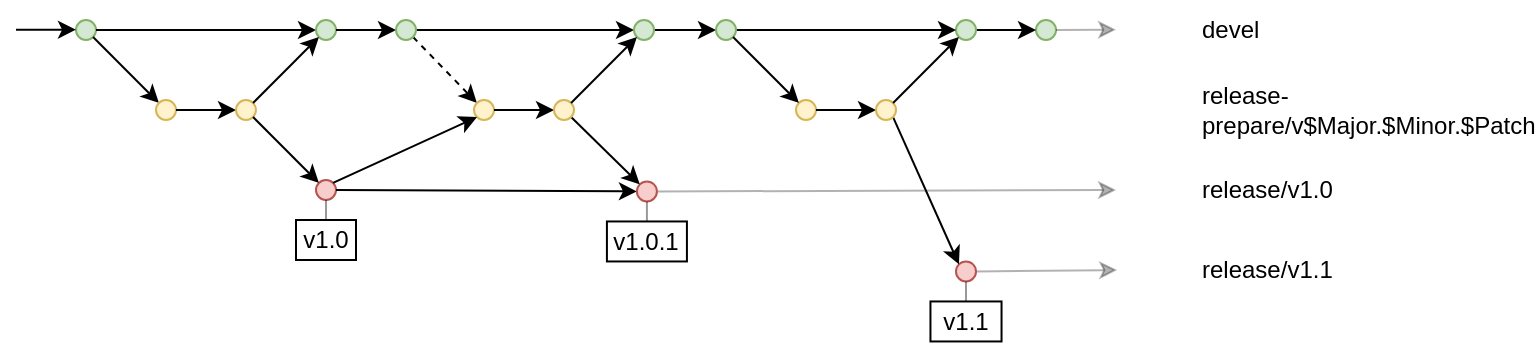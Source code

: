 <mxfile version="22.1.8" type="device">
  <diagram name="Page-1" id="Mk6yh0I7Yg1ter9-D5bk">
    <mxGraphModel dx="665" dy="374" grid="1" gridSize="10" guides="1" tooltips="1" connect="1" arrows="1" fold="1" page="1" pageScale="1" pageWidth="827" pageHeight="1169" background="#ffffff" math="0" shadow="0">
      <root>
        <mxCell id="0" />
        <mxCell id="1" parent="0" />
        <mxCell id="clNDpagBkAwe7nPtnSpp-1" value="" style="ellipse;whiteSpace=wrap;html=1;aspect=fixed;fillColor=#d5e8d4;strokeColor=#82b366;" parent="1" vertex="1">
          <mxGeometry x="80" y="320" width="10" height="10" as="geometry" />
        </mxCell>
        <mxCell id="clNDpagBkAwe7nPtnSpp-3" value="" style="endArrow=classic;html=1;rounded=0;exitX=1;exitY=0.5;exitDx=0;exitDy=0;entryX=0;entryY=0.5;entryDx=0;entryDy=0;" parent="1" source="clNDpagBkAwe7nPtnSpp-1" target="clNDpagBkAwe7nPtnSpp-6" edge="1">
          <mxGeometry width="50" height="50" relative="1" as="geometry">
            <mxPoint x="390" y="680" as="sourcePoint" />
            <mxPoint x="120" y="325" as="targetPoint" />
          </mxGeometry>
        </mxCell>
        <mxCell id="clNDpagBkAwe7nPtnSpp-6" value="" style="ellipse;whiteSpace=wrap;html=1;aspect=fixed;fillColor=#d5e8d4;strokeColor=#82b366;" parent="1" vertex="1">
          <mxGeometry x="200" y="320" width="10" height="10" as="geometry" />
        </mxCell>
        <mxCell id="clNDpagBkAwe7nPtnSpp-16" value="" style="endArrow=classic;html=1;rounded=0;exitX=1;exitY=0.5;exitDx=0;exitDy=0;entryX=0;entryY=0.5;entryDx=0;entryDy=0;" parent="1" edge="1">
          <mxGeometry width="50" height="50" relative="1" as="geometry">
            <mxPoint x="50" y="324.86" as="sourcePoint" />
            <mxPoint x="80" y="324.86" as="targetPoint" />
          </mxGeometry>
        </mxCell>
        <mxCell id="clNDpagBkAwe7nPtnSpp-17" value="" style="ellipse;whiteSpace=wrap;html=1;aspect=fixed;fillColor=#f8cecc;strokeColor=#b85450;" parent="1" vertex="1">
          <mxGeometry x="200" y="400" width="10" height="10" as="geometry" />
        </mxCell>
        <mxCell id="clNDpagBkAwe7nPtnSpp-21" value="v1.0" style="rounded=0;whiteSpace=wrap;html=1;" parent="1" vertex="1">
          <mxGeometry x="190" y="420" width="30" height="20" as="geometry" />
        </mxCell>
        <mxCell id="clNDpagBkAwe7nPtnSpp-22" value="" style="endArrow=none;html=1;rounded=0;exitX=0.5;exitY=1;exitDx=0;exitDy=0;opacity=40;" parent="1" source="clNDpagBkAwe7nPtnSpp-17" edge="1">
          <mxGeometry width="50" height="50" relative="1" as="geometry">
            <mxPoint x="205" y="450" as="sourcePoint" />
            <mxPoint x="205" y="420" as="targetPoint" />
          </mxGeometry>
        </mxCell>
        <mxCell id="clNDpagBkAwe7nPtnSpp-31" value="&lt;div&gt;devel&lt;/div&gt;" style="text;html=1;strokeColor=none;fillColor=none;align=left;verticalAlign=middle;whiteSpace=wrap;rounded=0;" parent="1" vertex="1">
          <mxGeometry x="640.54" y="310" width="60" height="30" as="geometry" />
        </mxCell>
        <mxCell id="clNDpagBkAwe7nPtnSpp-32" value="release/v1.0" style="text;html=1;strokeColor=none;fillColor=none;align=left;verticalAlign=middle;whiteSpace=wrap;rounded=0;" parent="1" vertex="1">
          <mxGeometry x="640.54" y="390" width="70" height="30" as="geometry" />
        </mxCell>
        <mxCell id="clNDpagBkAwe7nPtnSpp-35" value="" style="endArrow=classic;html=1;rounded=0;exitX=1;exitY=0.5;exitDx=0;exitDy=0;opacity=30;endFill=1;" parent="1" source="clNDpagBkAwe7nPtnSpp-51" edge="1">
          <mxGeometry width="50" height="50" relative="1" as="geometry">
            <mxPoint x="289" y="404.83" as="sourcePoint" />
            <mxPoint x="600" y="405" as="targetPoint" />
          </mxGeometry>
        </mxCell>
        <mxCell id="clNDpagBkAwe7nPtnSpp-41" value="" style="endArrow=classic;html=1;rounded=0;entryX=0;entryY=0;entryDx=0;entryDy=0;exitX=1;exitY=1;exitDx=0;exitDy=0;" parent="1" source="clNDpagBkAwe7nPtnSpp-1" target="BKJqnO9p7tOJYiJ99nwM-1" edge="1">
          <mxGeometry width="50" height="50" relative="1" as="geometry">
            <mxPoint x="190" y="440" as="sourcePoint" />
            <mxPoint x="240" y="390" as="targetPoint" />
          </mxGeometry>
        </mxCell>
        <mxCell id="clNDpagBkAwe7nPtnSpp-43" value="" style="endArrow=classic;html=1;rounded=0;exitX=1;exitY=0.5;exitDx=0;exitDy=0;entryX=0;entryY=0.5;entryDx=0;entryDy=0;" parent="1" source="clNDpagBkAwe7nPtnSpp-57" target="clNDpagBkAwe7nPtnSpp-44" edge="1">
          <mxGeometry width="50" height="50" relative="1" as="geometry">
            <mxPoint x="210" y="325" as="sourcePoint" />
            <mxPoint x="240" y="325" as="targetPoint" />
          </mxGeometry>
        </mxCell>
        <mxCell id="clNDpagBkAwe7nPtnSpp-79" value="" style="edgeStyle=orthogonalEdgeStyle;rounded=0;orthogonalLoop=1;jettySize=auto;html=1;" parent="1" source="clNDpagBkAwe7nPtnSpp-44" target="clNDpagBkAwe7nPtnSpp-77" edge="1">
          <mxGeometry relative="1" as="geometry" />
        </mxCell>
        <mxCell id="clNDpagBkAwe7nPtnSpp-44" value="" style="ellipse;whiteSpace=wrap;html=1;aspect=fixed;fillColor=#d5e8d4;strokeColor=#82b366;" parent="1" vertex="1">
          <mxGeometry x="359" y="320" width="10" height="10" as="geometry" />
        </mxCell>
        <mxCell id="clNDpagBkAwe7nPtnSpp-45" value="" style="endArrow=classic;html=1;rounded=0;entryX=0;entryY=0;entryDx=0;entryDy=0;exitX=1;exitY=1;exitDx=0;exitDy=0;dashed=1;" parent="1" source="clNDpagBkAwe7nPtnSpp-57" target="BKJqnO9p7tOJYiJ99nwM-4" edge="1">
          <mxGeometry width="50" height="50" relative="1" as="geometry">
            <mxPoint x="209" y="340" as="sourcePoint" />
            <mxPoint x="380" y="351" as="targetPoint" />
          </mxGeometry>
        </mxCell>
        <mxCell id="clNDpagBkAwe7nPtnSpp-52" value="" style="endArrow=classic;html=1;rounded=0;exitX=1;exitY=0.5;exitDx=0;exitDy=0;endFill=1;" parent="1" source="clNDpagBkAwe7nPtnSpp-17" target="clNDpagBkAwe7nPtnSpp-51" edge="1">
          <mxGeometry width="50" height="50" relative="1" as="geometry">
            <mxPoint x="210" y="405" as="sourcePoint" />
            <mxPoint x="320" y="405" as="targetPoint" />
          </mxGeometry>
        </mxCell>
        <mxCell id="clNDpagBkAwe7nPtnSpp-51" value="" style="ellipse;whiteSpace=wrap;html=1;aspect=fixed;fillColor=#f8cecc;strokeColor=#b85450;" parent="1" vertex="1">
          <mxGeometry x="360.46" y="400.73" width="10" height="10" as="geometry" />
        </mxCell>
        <mxCell id="clNDpagBkAwe7nPtnSpp-53" value="" style="endArrow=classic;html=1;rounded=0;entryX=0;entryY=0;entryDx=0;entryDy=0;exitX=1;exitY=1;exitDx=0;exitDy=0;" parent="1" source="BKJqnO9p7tOJYiJ99nwM-6" target="clNDpagBkAwe7nPtnSpp-51" edge="1">
          <mxGeometry width="50" height="50" relative="1" as="geometry">
            <mxPoint x="328.996" y="329.266" as="sourcePoint" />
            <mxPoint x="320.46" y="360.73" as="targetPoint" />
          </mxGeometry>
        </mxCell>
        <mxCell id="clNDpagBkAwe7nPtnSpp-54" value="v1.0.1" style="rounded=0;whiteSpace=wrap;html=1;" parent="1" vertex="1">
          <mxGeometry x="345.46" y="420.73" width="40" height="20" as="geometry" />
        </mxCell>
        <mxCell id="clNDpagBkAwe7nPtnSpp-55" value="" style="endArrow=none;html=1;rounded=0;exitX=0.5;exitY=1;exitDx=0;exitDy=0;opacity=40;" parent="1" edge="1">
          <mxGeometry width="50" height="50" relative="1" as="geometry">
            <mxPoint x="365.46" y="410.73" as="sourcePoint" />
            <mxPoint x="365.46" y="420.73" as="targetPoint" />
          </mxGeometry>
        </mxCell>
        <mxCell id="clNDpagBkAwe7nPtnSpp-56" value="release-prepare/v$Major.$Minor.$Patch" style="text;html=1;strokeColor=none;fillColor=none;align=left;verticalAlign=middle;whiteSpace=wrap;rounded=0;" parent="1" vertex="1">
          <mxGeometry x="640.54" y="350" width="89.46" height="30" as="geometry" />
        </mxCell>
        <mxCell id="clNDpagBkAwe7nPtnSpp-58" value="" style="endArrow=classic;html=1;rounded=0;exitX=1;exitY=0.5;exitDx=0;exitDy=0;entryX=0;entryY=0.5;entryDx=0;entryDy=0;" parent="1" source="clNDpagBkAwe7nPtnSpp-6" target="clNDpagBkAwe7nPtnSpp-57" edge="1">
          <mxGeometry width="50" height="50" relative="1" as="geometry">
            <mxPoint x="210" y="325" as="sourcePoint" />
            <mxPoint x="359" y="325" as="targetPoint" />
          </mxGeometry>
        </mxCell>
        <mxCell id="clNDpagBkAwe7nPtnSpp-57" value="" style="ellipse;whiteSpace=wrap;html=1;aspect=fixed;fillColor=#d5e8d4;strokeColor=#82b366;" parent="1" vertex="1">
          <mxGeometry x="240" y="320" width="10" height="10" as="geometry" />
        </mxCell>
        <mxCell id="clNDpagBkAwe7nPtnSpp-60" value="" style="ellipse;whiteSpace=wrap;html=1;aspect=fixed;fillColor=#d5e8d4;strokeColor=#82b366;" parent="1" vertex="1">
          <mxGeometry x="560" y="320" width="10" height="10" as="geometry" />
        </mxCell>
        <mxCell id="clNDpagBkAwe7nPtnSpp-61" value="" style="endArrow=classic;html=1;rounded=0;exitX=1;exitY=0.5;exitDx=0;exitDy=0;entryX=0;entryY=0.5;entryDx=0;entryDy=0;" parent="1" target="clNDpagBkAwe7nPtnSpp-60" edge="1">
          <mxGeometry width="50" height="50" relative="1" as="geometry">
            <mxPoint x="530" y="325" as="sourcePoint" />
            <mxPoint x="880" y="631" as="targetPoint" />
          </mxGeometry>
        </mxCell>
        <mxCell id="clNDpagBkAwe7nPtnSpp-62" value="" style="endArrow=classic;html=1;rounded=0;exitX=1;exitY=0.5;exitDx=0;exitDy=0;opacity=30;endFill=1;" parent="1" source="clNDpagBkAwe7nPtnSpp-71" edge="1">
          <mxGeometry width="50" height="50" relative="1" as="geometry">
            <mxPoint x="450" y="444.83" as="sourcePoint" />
            <mxPoint x="600.54" y="445" as="targetPoint" />
          </mxGeometry>
        </mxCell>
        <mxCell id="clNDpagBkAwe7nPtnSpp-63" value="" style="endArrow=classic;html=1;rounded=0;exitX=1;exitY=0.5;exitDx=0;exitDy=0;opacity=30;" parent="1" source="clNDpagBkAwe7nPtnSpp-60" edge="1">
          <mxGeometry width="50" height="50" relative="1" as="geometry">
            <mxPoint x="530" y="324.83" as="sourcePoint" />
            <mxPoint x="600" y="324.83" as="targetPoint" />
          </mxGeometry>
        </mxCell>
        <mxCell id="clNDpagBkAwe7nPtnSpp-65" value="" style="ellipse;whiteSpace=wrap;html=1;aspect=fixed;fillColor=#d5e8d4;strokeColor=#82b366;" parent="1" vertex="1">
          <mxGeometry x="520" y="320" width="10" height="10" as="geometry" />
        </mxCell>
        <mxCell id="clNDpagBkAwe7nPtnSpp-71" value="" style="ellipse;whiteSpace=wrap;html=1;aspect=fixed;fillColor=#f8cecc;strokeColor=#b85450;" parent="1" vertex="1">
          <mxGeometry x="520" y="440.73" width="10" height="10" as="geometry" />
        </mxCell>
        <mxCell id="clNDpagBkAwe7nPtnSpp-72" value="" style="endArrow=classic;html=1;rounded=0;entryX=0;entryY=0;entryDx=0;entryDy=0;exitX=1;exitY=1;exitDx=0;exitDy=0;" parent="1" source="BKJqnO9p7tOJYiJ99nwM-9" target="clNDpagBkAwe7nPtnSpp-71" edge="1">
          <mxGeometry width="50" height="50" relative="1" as="geometry">
            <mxPoint x="388.54" y="410" as="sourcePoint" />
            <mxPoint x="438.54" y="360" as="targetPoint" />
          </mxGeometry>
        </mxCell>
        <mxCell id="clNDpagBkAwe7nPtnSpp-73" value="&lt;div&gt;v1.1&lt;/div&gt;" style="rounded=0;whiteSpace=wrap;html=1;" parent="1" vertex="1">
          <mxGeometry x="507.23" y="460.73" width="35.54" height="20" as="geometry" />
        </mxCell>
        <mxCell id="clNDpagBkAwe7nPtnSpp-74" value="" style="endArrow=none;html=1;rounded=0;exitX=0.5;exitY=1;exitDx=0;exitDy=0;opacity=40;" parent="1" source="clNDpagBkAwe7nPtnSpp-71" edge="1">
          <mxGeometry width="50" height="50" relative="1" as="geometry">
            <mxPoint x="525" y="450.73" as="sourcePoint" />
            <mxPoint x="525" y="460.73" as="targetPoint" />
          </mxGeometry>
        </mxCell>
        <mxCell id="clNDpagBkAwe7nPtnSpp-76" value="release/v1.1" style="text;html=1;strokeColor=none;fillColor=none;align=left;verticalAlign=middle;whiteSpace=wrap;rounded=0;" parent="1" vertex="1">
          <mxGeometry x="640.54" y="430" width="70" height="30" as="geometry" />
        </mxCell>
        <mxCell id="clNDpagBkAwe7nPtnSpp-80" value="" style="edgeStyle=orthogonalEdgeStyle;rounded=0;orthogonalLoop=1;jettySize=auto;html=1;entryX=0;entryY=0.5;entryDx=0;entryDy=0;" parent="1" source="clNDpagBkAwe7nPtnSpp-77" target="clNDpagBkAwe7nPtnSpp-65" edge="1">
          <mxGeometry relative="1" as="geometry" />
        </mxCell>
        <mxCell id="clNDpagBkAwe7nPtnSpp-77" value="" style="ellipse;whiteSpace=wrap;html=1;aspect=fixed;fillColor=#d5e8d4;strokeColor=#82b366;" parent="1" vertex="1">
          <mxGeometry x="400" y="320" width="10" height="10" as="geometry" />
        </mxCell>
        <mxCell id="BKJqnO9p7tOJYiJ99nwM-1" value="" style="ellipse;whiteSpace=wrap;html=1;aspect=fixed;fillColor=#fff2cc;strokeColor=#d6b656;" parent="1" vertex="1">
          <mxGeometry x="120" y="360" width="10" height="10" as="geometry" />
        </mxCell>
        <mxCell id="BKJqnO9p7tOJYiJ99nwM-2" value="" style="endArrow=classic;html=1;rounded=0;entryX=0;entryY=0.5;entryDx=0;entryDy=0;exitX=1;exitY=0.5;exitDx=0;exitDy=0;" parent="1" source="BKJqnO9p7tOJYiJ99nwM-1" target="BKJqnO9p7tOJYiJ99nwM-3" edge="1">
          <mxGeometry width="50" height="50" relative="1" as="geometry">
            <mxPoint x="190" y="440" as="sourcePoint" />
            <mxPoint x="240" y="390" as="targetPoint" />
          </mxGeometry>
        </mxCell>
        <mxCell id="BKJqnO9p7tOJYiJ99nwM-3" value="" style="ellipse;whiteSpace=wrap;html=1;aspect=fixed;fillColor=#fff2cc;strokeColor=#d6b656;" parent="1" vertex="1">
          <mxGeometry x="160" y="360" width="10" height="10" as="geometry" />
        </mxCell>
        <mxCell id="BKJqnO9p7tOJYiJ99nwM-4" value="" style="ellipse;whiteSpace=wrap;html=1;aspect=fixed;fillColor=#fff2cc;strokeColor=#d6b656;" parent="1" vertex="1">
          <mxGeometry x="279" y="360" width="10" height="10" as="geometry" />
        </mxCell>
        <mxCell id="BKJqnO9p7tOJYiJ99nwM-5" value="" style="endArrow=classic;html=1;rounded=0;entryX=0;entryY=0.5;entryDx=0;entryDy=0;exitX=1;exitY=0.5;exitDx=0;exitDy=0;" parent="1" source="BKJqnO9p7tOJYiJ99nwM-4" target="BKJqnO9p7tOJYiJ99nwM-6" edge="1">
          <mxGeometry width="50" height="50" relative="1" as="geometry">
            <mxPoint x="349" y="440" as="sourcePoint" />
            <mxPoint x="399" y="390" as="targetPoint" />
          </mxGeometry>
        </mxCell>
        <mxCell id="BKJqnO9p7tOJYiJ99nwM-6" value="" style="ellipse;whiteSpace=wrap;html=1;aspect=fixed;fillColor=#fff2cc;strokeColor=#d6b656;" parent="1" vertex="1">
          <mxGeometry x="319" y="360" width="10" height="10" as="geometry" />
        </mxCell>
        <mxCell id="BKJqnO9p7tOJYiJ99nwM-7" value="" style="ellipse;whiteSpace=wrap;html=1;aspect=fixed;fillColor=#fff2cc;strokeColor=#d6b656;" parent="1" vertex="1">
          <mxGeometry x="440" y="360" width="10" height="10" as="geometry" />
        </mxCell>
        <mxCell id="BKJqnO9p7tOJYiJ99nwM-8" value="" style="endArrow=classic;html=1;rounded=0;entryX=0;entryY=0.5;entryDx=0;entryDy=0;exitX=1;exitY=0.5;exitDx=0;exitDy=0;" parent="1" source="BKJqnO9p7tOJYiJ99nwM-7" target="BKJqnO9p7tOJYiJ99nwM-9" edge="1">
          <mxGeometry width="50" height="50" relative="1" as="geometry">
            <mxPoint x="510" y="440" as="sourcePoint" />
            <mxPoint x="560" y="390" as="targetPoint" />
          </mxGeometry>
        </mxCell>
        <mxCell id="BKJqnO9p7tOJYiJ99nwM-9" value="" style="ellipse;whiteSpace=wrap;html=1;aspect=fixed;fillColor=#fff2cc;strokeColor=#d6b656;" parent="1" vertex="1">
          <mxGeometry x="480" y="360" width="10" height="10" as="geometry" />
        </mxCell>
        <mxCell id="BKJqnO9p7tOJYiJ99nwM-11" value="" style="endArrow=classic;html=1;rounded=0;entryX=0;entryY=0;entryDx=0;entryDy=0;exitX=1;exitY=1;exitDx=0;exitDy=0;" parent="1" source="BKJqnO9p7tOJYiJ99nwM-3" target="clNDpagBkAwe7nPtnSpp-17" edge="1">
          <mxGeometry width="50" height="50" relative="1" as="geometry">
            <mxPoint x="210" y="490" as="sourcePoint" />
            <mxPoint x="260" y="440" as="targetPoint" />
          </mxGeometry>
        </mxCell>
        <mxCell id="BKJqnO9p7tOJYiJ99nwM-13" value="" style="endArrow=classic;html=1;rounded=0;entryX=0;entryY=1;entryDx=0;entryDy=0;exitX=1;exitY=0;exitDx=0;exitDy=0;" parent="1" source="clNDpagBkAwe7nPtnSpp-17" target="BKJqnO9p7tOJYiJ99nwM-4" edge="1">
          <mxGeometry width="50" height="50" relative="1" as="geometry">
            <mxPoint x="210" y="490" as="sourcePoint" />
            <mxPoint x="260" y="440" as="targetPoint" />
          </mxGeometry>
        </mxCell>
        <mxCell id="BKJqnO9p7tOJYiJ99nwM-15" value="" style="endArrow=classic;html=1;rounded=0;entryX=0;entryY=0;entryDx=0;entryDy=0;exitX=1;exitY=1;exitDx=0;exitDy=0;" parent="1" source="clNDpagBkAwe7nPtnSpp-77" target="BKJqnO9p7tOJYiJ99nwM-7" edge="1">
          <mxGeometry width="50" height="50" relative="1" as="geometry">
            <mxPoint x="360" y="530" as="sourcePoint" />
            <mxPoint x="410" y="480" as="targetPoint" />
          </mxGeometry>
        </mxCell>
        <mxCell id="_rf0kHMTskf1nQpIu7O9-1" value="" style="endArrow=classic;html=1;rounded=0;entryX=0;entryY=1;entryDx=0;entryDy=0;exitX=1;exitY=0;exitDx=0;exitDy=0;" edge="1" parent="1" source="BKJqnO9p7tOJYiJ99nwM-3" target="clNDpagBkAwe7nPtnSpp-6">
          <mxGeometry width="50" height="50" relative="1" as="geometry">
            <mxPoint x="179" y="379" as="sourcePoint" />
            <mxPoint x="211" y="411" as="targetPoint" />
          </mxGeometry>
        </mxCell>
        <mxCell id="_rf0kHMTskf1nQpIu7O9-2" value="" style="endArrow=classic;html=1;rounded=0;entryX=0;entryY=1;entryDx=0;entryDy=0;exitX=1;exitY=0;exitDx=0;exitDy=0;" edge="1" parent="1" source="BKJqnO9p7tOJYiJ99nwM-6" target="clNDpagBkAwe7nPtnSpp-44">
          <mxGeometry width="50" height="50" relative="1" as="geometry">
            <mxPoint x="179" y="371" as="sourcePoint" />
            <mxPoint x="211" y="339" as="targetPoint" />
          </mxGeometry>
        </mxCell>
        <mxCell id="_rf0kHMTskf1nQpIu7O9-3" value="" style="endArrow=classic;html=1;rounded=0;entryX=0;entryY=1;entryDx=0;entryDy=0;exitX=1;exitY=0;exitDx=0;exitDy=0;" edge="1" parent="1" source="BKJqnO9p7tOJYiJ99nwM-9" target="clNDpagBkAwe7nPtnSpp-65">
          <mxGeometry width="50" height="50" relative="1" as="geometry">
            <mxPoint x="189" y="381" as="sourcePoint" />
            <mxPoint x="221" y="349" as="targetPoint" />
          </mxGeometry>
        </mxCell>
      </root>
    </mxGraphModel>
  </diagram>
</mxfile>
